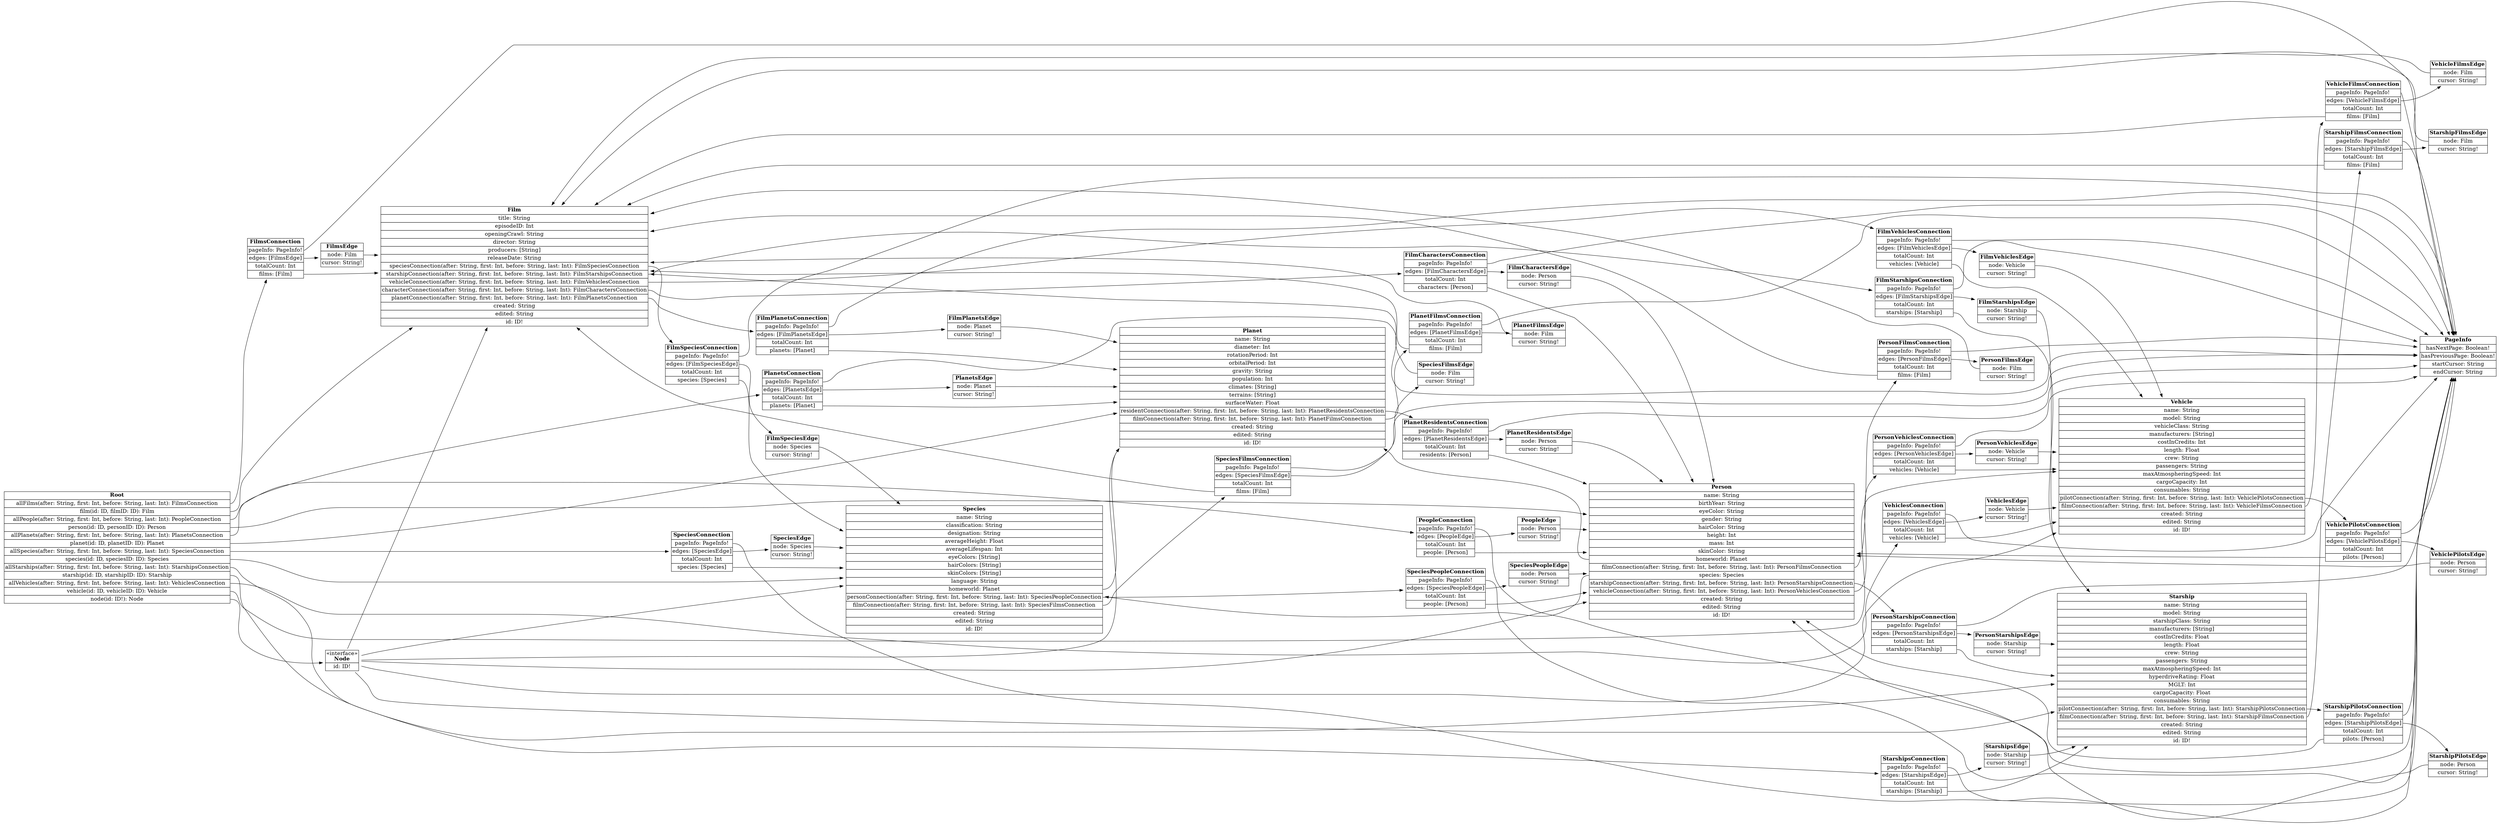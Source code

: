 digraph erd {
graph [
  rankdir = "LR"
];
node [
  fontsize = "16"
  shape = "plaintext"
];
edge [
];
"Root" [label=<<TABLE COLOR="BLACK" BORDER="0" CELLBORDER="1" CELLSPACING="0"><TR><TD PORT="__title"><FONT COLOR="BLACK"><B>Root</B></FONT></TD></TR><TR><TD ALIGN="CENTER" PORT="allFilmsport"><FONT COLOR="BLACK">allFilms(after: String, first: Int, before: String, last: Int): FilmsConnection</FONT></TD></TR>,<TR><TD ALIGN="CENTER" PORT="filmport"><FONT COLOR="BLACK">film(id: ID, filmID: ID): Film</FONT></TD></TR>,<TR><TD ALIGN="CENTER" PORT="allPeopleport"><FONT COLOR="BLACK">allPeople(after: String, first: Int, before: String, last: Int): PeopleConnection</FONT></TD></TR>,<TR><TD ALIGN="CENTER" PORT="personport"><FONT COLOR="BLACK">person(id: ID, personID: ID): Person</FONT></TD></TR>,<TR><TD ALIGN="CENTER" PORT="allPlanetsport"><FONT COLOR="BLACK">allPlanets(after: String, first: Int, before: String, last: Int): PlanetsConnection</FONT></TD></TR>,<TR><TD ALIGN="CENTER" PORT="planetport"><FONT COLOR="BLACK">planet(id: ID, planetID: ID): Planet</FONT></TD></TR>,<TR><TD ALIGN="CENTER" PORT="allSpeciesport"><FONT COLOR="BLACK">allSpecies(after: String, first: Int, before: String, last: Int): SpeciesConnection</FONT></TD></TR>,<TR><TD ALIGN="CENTER" PORT="speciesport"><FONT COLOR="BLACK">species(id: ID, speciesID: ID): Species</FONT></TD></TR>,<TR><TD ALIGN="CENTER" PORT="allStarshipsport"><FONT COLOR="BLACK">allStarships(after: String, first: Int, before: String, last: Int): StarshipsConnection</FONT></TD></TR>,<TR><TD ALIGN="CENTER" PORT="starshipport"><FONT COLOR="BLACK">starship(id: ID, starshipID: ID): Starship</FONT></TD></TR>,<TR><TD ALIGN="CENTER" PORT="allVehiclesport"><FONT COLOR="BLACK">allVehicles(after: String, first: Int, before: String, last: Int): VehiclesConnection</FONT></TD></TR>,<TR><TD ALIGN="CENTER" PORT="vehicleport"><FONT COLOR="BLACK">vehicle(id: ID, vehicleID: ID): Vehicle</FONT></TD></TR>,<TR><TD ALIGN="CENTER" PORT="nodeport"><FONT COLOR="BLACK">node(id: ID!): Node</FONT></TD></TR></TABLE>>];
"FilmsConnection" [label=<<TABLE COLOR="BLACK" BORDER="0" CELLBORDER="1" CELLSPACING="0"><TR><TD PORT="__title"><FONT COLOR="BLACK"><B>FilmsConnection</B></FONT></TD></TR><TR><TD ALIGN="CENTER" PORT="pageInfoport"><FONT COLOR="BLACK">pageInfo: PageInfo!</FONT></TD></TR>,<TR><TD ALIGN="CENTER" PORT="edgesport"><FONT COLOR="BLACK">edges: [FilmsEdge]</FONT></TD></TR>,<TR><TD ALIGN="CENTER" PORT="totalCountport"><FONT COLOR="BLACK">totalCount: Int</FONT></TD></TR>,<TR><TD ALIGN="CENTER" PORT="filmsport"><FONT COLOR="BLACK">films: [Film]</FONT></TD></TR></TABLE>>];
"Film" [label=<<TABLE COLOR="BLACK" BORDER="0" CELLBORDER="1" CELLSPACING="0"><TR><TD PORT="__title"><FONT COLOR="BLACK"><B>Film</B></FONT></TD></TR><TR><TD ALIGN="CENTER" PORT="titleport"><FONT COLOR="BLACK">title: String</FONT></TD></TR>,<TR><TD ALIGN="CENTER" PORT="episodeIDport"><FONT COLOR="BLACK">episodeID: Int</FONT></TD></TR>,<TR><TD ALIGN="CENTER" PORT="openingCrawlport"><FONT COLOR="BLACK">openingCrawl: String</FONT></TD></TR>,<TR><TD ALIGN="CENTER" PORT="directorport"><FONT COLOR="BLACK">director: String</FONT></TD></TR>,<TR><TD ALIGN="CENTER" PORT="producersport"><FONT COLOR="BLACK">producers: [String]</FONT></TD></TR>,<TR><TD ALIGN="CENTER" PORT="releaseDateport"><FONT COLOR="BLACK">releaseDate: String</FONT></TD></TR>,<TR><TD ALIGN="CENTER" PORT="speciesConnectionport"><FONT COLOR="BLACK">speciesConnection(after: String, first: Int, before: String, last: Int): FilmSpeciesConnection</FONT></TD></TR>,<TR><TD ALIGN="CENTER" PORT="starshipConnectionport"><FONT COLOR="BLACK">starshipConnection(after: String, first: Int, before: String, last: Int): FilmStarshipsConnection</FONT></TD></TR>,<TR><TD ALIGN="CENTER" PORT="vehicleConnectionport"><FONT COLOR="BLACK">vehicleConnection(after: String, first: Int, before: String, last: Int): FilmVehiclesConnection</FONT></TD></TR>,<TR><TD ALIGN="CENTER" PORT="characterConnectionport"><FONT COLOR="BLACK">characterConnection(after: String, first: Int, before: String, last: Int): FilmCharactersConnection</FONT></TD></TR>,<TR><TD ALIGN="CENTER" PORT="planetConnectionport"><FONT COLOR="BLACK">planetConnection(after: String, first: Int, before: String, last: Int): FilmPlanetsConnection</FONT></TD></TR>,<TR><TD ALIGN="CENTER" PORT="createdport"><FONT COLOR="BLACK">created: String</FONT></TD></TR>,<TR><TD ALIGN="CENTER" PORT="editedport"><FONT COLOR="BLACK">edited: String</FONT></TD></TR>,<TR><TD ALIGN="CENTER" PORT="idport"><FONT COLOR="BLACK">id: ID!</FONT></TD></TR></TABLE>>];
"PeopleConnection" [label=<<TABLE COLOR="BLACK" BORDER="0" CELLBORDER="1" CELLSPACING="0"><TR><TD PORT="__title"><FONT COLOR="BLACK"><B>PeopleConnection</B></FONT></TD></TR><TR><TD ALIGN="CENTER" PORT="pageInfoport"><FONT COLOR="BLACK">pageInfo: PageInfo!</FONT></TD></TR>,<TR><TD ALIGN="CENTER" PORT="edgesport"><FONT COLOR="BLACK">edges: [PeopleEdge]</FONT></TD></TR>,<TR><TD ALIGN="CENTER" PORT="totalCountport"><FONT COLOR="BLACK">totalCount: Int</FONT></TD></TR>,<TR><TD ALIGN="CENTER" PORT="peopleport"><FONT COLOR="BLACK">people: [Person]</FONT></TD></TR></TABLE>>];
"Person" [label=<<TABLE COLOR="BLACK" BORDER="0" CELLBORDER="1" CELLSPACING="0"><TR><TD PORT="__title"><FONT COLOR="BLACK"><B>Person</B></FONT></TD></TR><TR><TD ALIGN="CENTER" PORT="nameport"><FONT COLOR="BLACK">name: String</FONT></TD></TR>,<TR><TD ALIGN="CENTER" PORT="birthYearport"><FONT COLOR="BLACK">birthYear: String</FONT></TD></TR>,<TR><TD ALIGN="CENTER" PORT="eyeColorport"><FONT COLOR="BLACK">eyeColor: String</FONT></TD></TR>,<TR><TD ALIGN="CENTER" PORT="genderport"><FONT COLOR="BLACK">gender: String</FONT></TD></TR>,<TR><TD ALIGN="CENTER" PORT="hairColorport"><FONT COLOR="BLACK">hairColor: String</FONT></TD></TR>,<TR><TD ALIGN="CENTER" PORT="heightport"><FONT COLOR="BLACK">height: Int</FONT></TD></TR>,<TR><TD ALIGN="CENTER" PORT="massport"><FONT COLOR="BLACK">mass: Int</FONT></TD></TR>,<TR><TD ALIGN="CENTER" PORT="skinColorport"><FONT COLOR="BLACK">skinColor: String</FONT></TD></TR>,<TR><TD ALIGN="CENTER" PORT="homeworldport"><FONT COLOR="BLACK">homeworld: Planet</FONT></TD></TR>,<TR><TD ALIGN="CENTER" PORT="filmConnectionport"><FONT COLOR="BLACK">filmConnection(after: String, first: Int, before: String, last: Int): PersonFilmsConnection</FONT></TD></TR>,<TR><TD ALIGN="CENTER" PORT="speciesport"><FONT COLOR="BLACK">species: Species</FONT></TD></TR>,<TR><TD ALIGN="CENTER" PORT="starshipConnectionport"><FONT COLOR="BLACK">starshipConnection(after: String, first: Int, before: String, last: Int): PersonStarshipsConnection</FONT></TD></TR>,<TR><TD ALIGN="CENTER" PORT="vehicleConnectionport"><FONT COLOR="BLACK">vehicleConnection(after: String, first: Int, before: String, last: Int): PersonVehiclesConnection</FONT></TD></TR>,<TR><TD ALIGN="CENTER" PORT="createdport"><FONT COLOR="BLACK">created: String</FONT></TD></TR>,<TR><TD ALIGN="CENTER" PORT="editedport"><FONT COLOR="BLACK">edited: String</FONT></TD></TR>,<TR><TD ALIGN="CENTER" PORT="idport"><FONT COLOR="BLACK">id: ID!</FONT></TD></TR></TABLE>>];
"PlanetsConnection" [label=<<TABLE COLOR="BLACK" BORDER="0" CELLBORDER="1" CELLSPACING="0"><TR><TD PORT="__title"><FONT COLOR="BLACK"><B>PlanetsConnection</B></FONT></TD></TR><TR><TD ALIGN="CENTER" PORT="pageInfoport"><FONT COLOR="BLACK">pageInfo: PageInfo!</FONT></TD></TR>,<TR><TD ALIGN="CENTER" PORT="edgesport"><FONT COLOR="BLACK">edges: [PlanetsEdge]</FONT></TD></TR>,<TR><TD ALIGN="CENTER" PORT="totalCountport"><FONT COLOR="BLACK">totalCount: Int</FONT></TD></TR>,<TR><TD ALIGN="CENTER" PORT="planetsport"><FONT COLOR="BLACK">planets: [Planet]</FONT></TD></TR></TABLE>>];
"Planet" [label=<<TABLE COLOR="BLACK" BORDER="0" CELLBORDER="1" CELLSPACING="0"><TR><TD PORT="__title"><FONT COLOR="BLACK"><B>Planet</B></FONT></TD></TR><TR><TD ALIGN="CENTER" PORT="nameport"><FONT COLOR="BLACK">name: String</FONT></TD></TR>,<TR><TD ALIGN="CENTER" PORT="diameterport"><FONT COLOR="BLACK">diameter: Int</FONT></TD></TR>,<TR><TD ALIGN="CENTER" PORT="rotationPeriodport"><FONT COLOR="BLACK">rotationPeriod: Int</FONT></TD></TR>,<TR><TD ALIGN="CENTER" PORT="orbitalPeriodport"><FONT COLOR="BLACK">orbitalPeriod: Int</FONT></TD></TR>,<TR><TD ALIGN="CENTER" PORT="gravityport"><FONT COLOR="BLACK">gravity: String</FONT></TD></TR>,<TR><TD ALIGN="CENTER" PORT="populationport"><FONT COLOR="BLACK">population: Int</FONT></TD></TR>,<TR><TD ALIGN="CENTER" PORT="climatesport"><FONT COLOR="BLACK">climates: [String]</FONT></TD></TR>,<TR><TD ALIGN="CENTER" PORT="terrainsport"><FONT COLOR="BLACK">terrains: [String]</FONT></TD></TR>,<TR><TD ALIGN="CENTER" PORT="surfaceWaterport"><FONT COLOR="BLACK">surfaceWater: Float</FONT></TD></TR>,<TR><TD ALIGN="CENTER" PORT="residentConnectionport"><FONT COLOR="BLACK">residentConnection(after: String, first: Int, before: String, last: Int): PlanetResidentsConnection</FONT></TD></TR>,<TR><TD ALIGN="CENTER" PORT="filmConnectionport"><FONT COLOR="BLACK">filmConnection(after: String, first: Int, before: String, last: Int): PlanetFilmsConnection</FONT></TD></TR>,<TR><TD ALIGN="CENTER" PORT="createdport"><FONT COLOR="BLACK">created: String</FONT></TD></TR>,<TR><TD ALIGN="CENTER" PORT="editedport"><FONT COLOR="BLACK">edited: String</FONT></TD></TR>,<TR><TD ALIGN="CENTER" PORT="idport"><FONT COLOR="BLACK">id: ID!</FONT></TD></TR></TABLE>>];
"SpeciesConnection" [label=<<TABLE COLOR="BLACK" BORDER="0" CELLBORDER="1" CELLSPACING="0"><TR><TD PORT="__title"><FONT COLOR="BLACK"><B>SpeciesConnection</B></FONT></TD></TR><TR><TD ALIGN="CENTER" PORT="pageInfoport"><FONT COLOR="BLACK">pageInfo: PageInfo!</FONT></TD></TR>,<TR><TD ALIGN="CENTER" PORT="edgesport"><FONT COLOR="BLACK">edges: [SpeciesEdge]</FONT></TD></TR>,<TR><TD ALIGN="CENTER" PORT="totalCountport"><FONT COLOR="BLACK">totalCount: Int</FONT></TD></TR>,<TR><TD ALIGN="CENTER" PORT="speciesport"><FONT COLOR="BLACK">species: [Species]</FONT></TD></TR></TABLE>>];
"Species" [label=<<TABLE COLOR="BLACK" BORDER="0" CELLBORDER="1" CELLSPACING="0"><TR><TD PORT="__title"><FONT COLOR="BLACK"><B>Species</B></FONT></TD></TR><TR><TD ALIGN="CENTER" PORT="nameport"><FONT COLOR="BLACK">name: String</FONT></TD></TR>,<TR><TD ALIGN="CENTER" PORT="classificationport"><FONT COLOR="BLACK">classification: String</FONT></TD></TR>,<TR><TD ALIGN="CENTER" PORT="designationport"><FONT COLOR="BLACK">designation: String</FONT></TD></TR>,<TR><TD ALIGN="CENTER" PORT="averageHeightport"><FONT COLOR="BLACK">averageHeight: Float</FONT></TD></TR>,<TR><TD ALIGN="CENTER" PORT="averageLifespanport"><FONT COLOR="BLACK">averageLifespan: Int</FONT></TD></TR>,<TR><TD ALIGN="CENTER" PORT="eyeColorsport"><FONT COLOR="BLACK">eyeColors: [String]</FONT></TD></TR>,<TR><TD ALIGN="CENTER" PORT="hairColorsport"><FONT COLOR="BLACK">hairColors: [String]</FONT></TD></TR>,<TR><TD ALIGN="CENTER" PORT="skinColorsport"><FONT COLOR="BLACK">skinColors: [String]</FONT></TD></TR>,<TR><TD ALIGN="CENTER" PORT="languageport"><FONT COLOR="BLACK">language: String</FONT></TD></TR>,<TR><TD ALIGN="CENTER" PORT="homeworldport"><FONT COLOR="BLACK">homeworld: Planet</FONT></TD></TR>,<TR><TD ALIGN="CENTER" PORT="personConnectionport"><FONT COLOR="BLACK">personConnection(after: String, first: Int, before: String, last: Int): SpeciesPeopleConnection</FONT></TD></TR>,<TR><TD ALIGN="CENTER" PORT="filmConnectionport"><FONT COLOR="BLACK">filmConnection(after: String, first: Int, before: String, last: Int): SpeciesFilmsConnection</FONT></TD></TR>,<TR><TD ALIGN="CENTER" PORT="createdport"><FONT COLOR="BLACK">created: String</FONT></TD></TR>,<TR><TD ALIGN="CENTER" PORT="editedport"><FONT COLOR="BLACK">edited: String</FONT></TD></TR>,<TR><TD ALIGN="CENTER" PORT="idport"><FONT COLOR="BLACK">id: ID!</FONT></TD></TR></TABLE>>];
"StarshipsConnection" [label=<<TABLE COLOR="BLACK" BORDER="0" CELLBORDER="1" CELLSPACING="0"><TR><TD PORT="__title"><FONT COLOR="BLACK"><B>StarshipsConnection</B></FONT></TD></TR><TR><TD ALIGN="CENTER" PORT="pageInfoport"><FONT COLOR="BLACK">pageInfo: PageInfo!</FONT></TD></TR>,<TR><TD ALIGN="CENTER" PORT="edgesport"><FONT COLOR="BLACK">edges: [StarshipsEdge]</FONT></TD></TR>,<TR><TD ALIGN="CENTER" PORT="totalCountport"><FONT COLOR="BLACK">totalCount: Int</FONT></TD></TR>,<TR><TD ALIGN="CENTER" PORT="starshipsport"><FONT COLOR="BLACK">starships: [Starship]</FONT></TD></TR></TABLE>>];
"Starship" [label=<<TABLE COLOR="BLACK" BORDER="0" CELLBORDER="1" CELLSPACING="0"><TR><TD PORT="__title"><FONT COLOR="BLACK"><B>Starship</B></FONT></TD></TR><TR><TD ALIGN="CENTER" PORT="nameport"><FONT COLOR="BLACK">name: String</FONT></TD></TR>,<TR><TD ALIGN="CENTER" PORT="modelport"><FONT COLOR="BLACK">model: String</FONT></TD></TR>,<TR><TD ALIGN="CENTER" PORT="starshipClassport"><FONT COLOR="BLACK">starshipClass: String</FONT></TD></TR>,<TR><TD ALIGN="CENTER" PORT="manufacturersport"><FONT COLOR="BLACK">manufacturers: [String]</FONT></TD></TR>,<TR><TD ALIGN="CENTER" PORT="costInCreditsport"><FONT COLOR="BLACK">costInCredits: Float</FONT></TD></TR>,<TR><TD ALIGN="CENTER" PORT="lengthport"><FONT COLOR="BLACK">length: Float</FONT></TD></TR>,<TR><TD ALIGN="CENTER" PORT="crewport"><FONT COLOR="BLACK">crew: String</FONT></TD></TR>,<TR><TD ALIGN="CENTER" PORT="passengersport"><FONT COLOR="BLACK">passengers: String</FONT></TD></TR>,<TR><TD ALIGN="CENTER" PORT="maxAtmospheringSpeedport"><FONT COLOR="BLACK">maxAtmospheringSpeed: Int</FONT></TD></TR>,<TR><TD ALIGN="CENTER" PORT="hyperdriveRatingport"><FONT COLOR="BLACK">hyperdriveRating: Float</FONT></TD></TR>,<TR><TD ALIGN="CENTER" PORT="MGLTport"><FONT COLOR="BLACK">MGLT: Int</FONT></TD></TR>,<TR><TD ALIGN="CENTER" PORT="cargoCapacityport"><FONT COLOR="BLACK">cargoCapacity: Float</FONT></TD></TR>,<TR><TD ALIGN="CENTER" PORT="consumablesport"><FONT COLOR="BLACK">consumables: String</FONT></TD></TR>,<TR><TD ALIGN="CENTER" PORT="pilotConnectionport"><FONT COLOR="BLACK">pilotConnection(after: String, first: Int, before: String, last: Int): StarshipPilotsConnection</FONT></TD></TR>,<TR><TD ALIGN="CENTER" PORT="filmConnectionport"><FONT COLOR="BLACK">filmConnection(after: String, first: Int, before: String, last: Int): StarshipFilmsConnection</FONT></TD></TR>,<TR><TD ALIGN="CENTER" PORT="createdport"><FONT COLOR="BLACK">created: String</FONT></TD></TR>,<TR><TD ALIGN="CENTER" PORT="editedport"><FONT COLOR="BLACK">edited: String</FONT></TD></TR>,<TR><TD ALIGN="CENTER" PORT="idport"><FONT COLOR="BLACK">id: ID!</FONT></TD></TR></TABLE>>];
"VehiclesConnection" [label=<<TABLE COLOR="BLACK" BORDER="0" CELLBORDER="1" CELLSPACING="0"><TR><TD PORT="__title"><FONT COLOR="BLACK"><B>VehiclesConnection</B></FONT></TD></TR><TR><TD ALIGN="CENTER" PORT="pageInfoport"><FONT COLOR="BLACK">pageInfo: PageInfo!</FONT></TD></TR>,<TR><TD ALIGN="CENTER" PORT="edgesport"><FONT COLOR="BLACK">edges: [VehiclesEdge]</FONT></TD></TR>,<TR><TD ALIGN="CENTER" PORT="totalCountport"><FONT COLOR="BLACK">totalCount: Int</FONT></TD></TR>,<TR><TD ALIGN="CENTER" PORT="vehiclesport"><FONT COLOR="BLACK">vehicles: [Vehicle]</FONT></TD></TR></TABLE>>];
"Vehicle" [label=<<TABLE COLOR="BLACK" BORDER="0" CELLBORDER="1" CELLSPACING="0"><TR><TD PORT="__title"><FONT COLOR="BLACK"><B>Vehicle</B></FONT></TD></TR><TR><TD ALIGN="CENTER" PORT="nameport"><FONT COLOR="BLACK">name: String</FONT></TD></TR>,<TR><TD ALIGN="CENTER" PORT="modelport"><FONT COLOR="BLACK">model: String</FONT></TD></TR>,<TR><TD ALIGN="CENTER" PORT="vehicleClassport"><FONT COLOR="BLACK">vehicleClass: String</FONT></TD></TR>,<TR><TD ALIGN="CENTER" PORT="manufacturersport"><FONT COLOR="BLACK">manufacturers: [String]</FONT></TD></TR>,<TR><TD ALIGN="CENTER" PORT="costInCreditsport"><FONT COLOR="BLACK">costInCredits: Int</FONT></TD></TR>,<TR><TD ALIGN="CENTER" PORT="lengthport"><FONT COLOR="BLACK">length: Float</FONT></TD></TR>,<TR><TD ALIGN="CENTER" PORT="crewport"><FONT COLOR="BLACK">crew: String</FONT></TD></TR>,<TR><TD ALIGN="CENTER" PORT="passengersport"><FONT COLOR="BLACK">passengers: String</FONT></TD></TR>,<TR><TD ALIGN="CENTER" PORT="maxAtmospheringSpeedport"><FONT COLOR="BLACK">maxAtmospheringSpeed: Int</FONT></TD></TR>,<TR><TD ALIGN="CENTER" PORT="cargoCapacityport"><FONT COLOR="BLACK">cargoCapacity: Int</FONT></TD></TR>,<TR><TD ALIGN="CENTER" PORT="consumablesport"><FONT COLOR="BLACK">consumables: String</FONT></TD></TR>,<TR><TD ALIGN="CENTER" PORT="pilotConnectionport"><FONT COLOR="BLACK">pilotConnection(after: String, first: Int, before: String, last: Int): VehiclePilotsConnection</FONT></TD></TR>,<TR><TD ALIGN="CENTER" PORT="filmConnectionport"><FONT COLOR="BLACK">filmConnection(after: String, first: Int, before: String, last: Int): VehicleFilmsConnection</FONT></TD></TR>,<TR><TD ALIGN="CENTER" PORT="createdport"><FONT COLOR="BLACK">created: String</FONT></TD></TR>,<TR><TD ALIGN="CENTER" PORT="editedport"><FONT COLOR="BLACK">edited: String</FONT></TD></TR>,<TR><TD ALIGN="CENTER" PORT="idport"><FONT COLOR="BLACK">id: ID!</FONT></TD></TR></TABLE>>];
"PageInfo" [label=<<TABLE COLOR="BLACK" BORDER="0" CELLBORDER="1" CELLSPACING="0"><TR><TD PORT="__title"><FONT COLOR="BLACK"><B>PageInfo</B></FONT></TD></TR><TR><TD ALIGN="CENTER" PORT="hasNextPageport"><FONT COLOR="BLACK">hasNextPage: Boolean!</FONT></TD></TR>,<TR><TD ALIGN="CENTER" PORT="hasPreviousPageport"><FONT COLOR="BLACK">hasPreviousPage: Boolean!</FONT></TD></TR>,<TR><TD ALIGN="CENTER" PORT="startCursorport"><FONT COLOR="BLACK">startCursor: String</FONT></TD></TR>,<TR><TD ALIGN="CENTER" PORT="endCursorport"><FONT COLOR="BLACK">endCursor: String</FONT></TD></TR></TABLE>>];
"FilmsEdge" [label=<<TABLE COLOR="BLACK" BORDER="0" CELLBORDER="1" CELLSPACING="0"><TR><TD PORT="__title"><FONT COLOR="BLACK"><B>FilmsEdge</B></FONT></TD></TR><TR><TD ALIGN="CENTER" PORT="nodeport"><FONT COLOR="BLACK">node: Film</FONT></TD></TR>,<TR><TD ALIGN="CENTER" PORT="cursorport"><FONT COLOR="BLACK">cursor: String!</FONT></TD></TR></TABLE>>];
"FilmSpeciesConnection" [label=<<TABLE COLOR="BLACK" BORDER="0" CELLBORDER="1" CELLSPACING="0"><TR><TD PORT="__title"><FONT COLOR="BLACK"><B>FilmSpeciesConnection</B></FONT></TD></TR><TR><TD ALIGN="CENTER" PORT="pageInfoport"><FONT COLOR="BLACK">pageInfo: PageInfo!</FONT></TD></TR>,<TR><TD ALIGN="CENTER" PORT="edgesport"><FONT COLOR="BLACK">edges: [FilmSpeciesEdge]</FONT></TD></TR>,<TR><TD ALIGN="CENTER" PORT="totalCountport"><FONT COLOR="BLACK">totalCount: Int</FONT></TD></TR>,<TR><TD ALIGN="CENTER" PORT="speciesport"><FONT COLOR="BLACK">species: [Species]</FONT></TD></TR></TABLE>>];
"FilmStarshipsConnection" [label=<<TABLE COLOR="BLACK" BORDER="0" CELLBORDER="1" CELLSPACING="0"><TR><TD PORT="__title"><FONT COLOR="BLACK"><B>FilmStarshipsConnection</B></FONT></TD></TR><TR><TD ALIGN="CENTER" PORT="pageInfoport"><FONT COLOR="BLACK">pageInfo: PageInfo!</FONT></TD></TR>,<TR><TD ALIGN="CENTER" PORT="edgesport"><FONT COLOR="BLACK">edges: [FilmStarshipsEdge]</FONT></TD></TR>,<TR><TD ALIGN="CENTER" PORT="totalCountport"><FONT COLOR="BLACK">totalCount: Int</FONT></TD></TR>,<TR><TD ALIGN="CENTER" PORT="starshipsport"><FONT COLOR="BLACK">starships: [Starship]</FONT></TD></TR></TABLE>>];
"FilmVehiclesConnection" [label=<<TABLE COLOR="BLACK" BORDER="0" CELLBORDER="1" CELLSPACING="0"><TR><TD PORT="__title"><FONT COLOR="BLACK"><B>FilmVehiclesConnection</B></FONT></TD></TR><TR><TD ALIGN="CENTER" PORT="pageInfoport"><FONT COLOR="BLACK">pageInfo: PageInfo!</FONT></TD></TR>,<TR><TD ALIGN="CENTER" PORT="edgesport"><FONT COLOR="BLACK">edges: [FilmVehiclesEdge]</FONT></TD></TR>,<TR><TD ALIGN="CENTER" PORT="totalCountport"><FONT COLOR="BLACK">totalCount: Int</FONT></TD></TR>,<TR><TD ALIGN="CENTER" PORT="vehiclesport"><FONT COLOR="BLACK">vehicles: [Vehicle]</FONT></TD></TR></TABLE>>];
"FilmCharactersConnection" [label=<<TABLE COLOR="BLACK" BORDER="0" CELLBORDER="1" CELLSPACING="0"><TR><TD PORT="__title"><FONT COLOR="BLACK"><B>FilmCharactersConnection</B></FONT></TD></TR><TR><TD ALIGN="CENTER" PORT="pageInfoport"><FONT COLOR="BLACK">pageInfo: PageInfo!</FONT></TD></TR>,<TR><TD ALIGN="CENTER" PORT="edgesport"><FONT COLOR="BLACK">edges: [FilmCharactersEdge]</FONT></TD></TR>,<TR><TD ALIGN="CENTER" PORT="totalCountport"><FONT COLOR="BLACK">totalCount: Int</FONT></TD></TR>,<TR><TD ALIGN="CENTER" PORT="charactersport"><FONT COLOR="BLACK">characters: [Person]</FONT></TD></TR></TABLE>>];
"FilmPlanetsConnection" [label=<<TABLE COLOR="BLACK" BORDER="0" CELLBORDER="1" CELLSPACING="0"><TR><TD PORT="__title"><FONT COLOR="BLACK"><B>FilmPlanetsConnection</B></FONT></TD></TR><TR><TD ALIGN="CENTER" PORT="pageInfoport"><FONT COLOR="BLACK">pageInfo: PageInfo!</FONT></TD></TR>,<TR><TD ALIGN="CENTER" PORT="edgesport"><FONT COLOR="BLACK">edges: [FilmPlanetsEdge]</FONT></TD></TR>,<TR><TD ALIGN="CENTER" PORT="totalCountport"><FONT COLOR="BLACK">totalCount: Int</FONT></TD></TR>,<TR><TD ALIGN="CENTER" PORT="planetsport"><FONT COLOR="BLACK">planets: [Planet]</FONT></TD></TR></TABLE>>];
"PeopleEdge" [label=<<TABLE COLOR="BLACK" BORDER="0" CELLBORDER="1" CELLSPACING="0"><TR><TD PORT="__title"><FONT COLOR="BLACK"><B>PeopleEdge</B></FONT></TD></TR><TR><TD ALIGN="CENTER" PORT="nodeport"><FONT COLOR="BLACK">node: Person</FONT></TD></TR>,<TR><TD ALIGN="CENTER" PORT="cursorport"><FONT COLOR="BLACK">cursor: String!</FONT></TD></TR></TABLE>>];
"PersonFilmsConnection" [label=<<TABLE COLOR="BLACK" BORDER="0" CELLBORDER="1" CELLSPACING="0"><TR><TD PORT="__title"><FONT COLOR="BLACK"><B>PersonFilmsConnection</B></FONT></TD></TR><TR><TD ALIGN="CENTER" PORT="pageInfoport"><FONT COLOR="BLACK">pageInfo: PageInfo!</FONT></TD></TR>,<TR><TD ALIGN="CENTER" PORT="edgesport"><FONT COLOR="BLACK">edges: [PersonFilmsEdge]</FONT></TD></TR>,<TR><TD ALIGN="CENTER" PORT="totalCountport"><FONT COLOR="BLACK">totalCount: Int</FONT></TD></TR>,<TR><TD ALIGN="CENTER" PORT="filmsport"><FONT COLOR="BLACK">films: [Film]</FONT></TD></TR></TABLE>>];
"PersonStarshipsConnection" [label=<<TABLE COLOR="BLACK" BORDER="0" CELLBORDER="1" CELLSPACING="0"><TR><TD PORT="__title"><FONT COLOR="BLACK"><B>PersonStarshipsConnection</B></FONT></TD></TR><TR><TD ALIGN="CENTER" PORT="pageInfoport"><FONT COLOR="BLACK">pageInfo: PageInfo!</FONT></TD></TR>,<TR><TD ALIGN="CENTER" PORT="edgesport"><FONT COLOR="BLACK">edges: [PersonStarshipsEdge]</FONT></TD></TR>,<TR><TD ALIGN="CENTER" PORT="totalCountport"><FONT COLOR="BLACK">totalCount: Int</FONT></TD></TR>,<TR><TD ALIGN="CENTER" PORT="starshipsport"><FONT COLOR="BLACK">starships: [Starship]</FONT></TD></TR></TABLE>>];
"PersonVehiclesConnection" [label=<<TABLE COLOR="BLACK" BORDER="0" CELLBORDER="1" CELLSPACING="0"><TR><TD PORT="__title"><FONT COLOR="BLACK"><B>PersonVehiclesConnection</B></FONT></TD></TR><TR><TD ALIGN="CENTER" PORT="pageInfoport"><FONT COLOR="BLACK">pageInfo: PageInfo!</FONT></TD></TR>,<TR><TD ALIGN="CENTER" PORT="edgesport"><FONT COLOR="BLACK">edges: [PersonVehiclesEdge]</FONT></TD></TR>,<TR><TD ALIGN="CENTER" PORT="totalCountport"><FONT COLOR="BLACK">totalCount: Int</FONT></TD></TR>,<TR><TD ALIGN="CENTER" PORT="vehiclesport"><FONT COLOR="BLACK">vehicles: [Vehicle]</FONT></TD></TR></TABLE>>];
"PlanetsEdge" [label=<<TABLE COLOR="BLACK" BORDER="0" CELLBORDER="1" CELLSPACING="0"><TR><TD PORT="__title"><FONT COLOR="BLACK"><B>PlanetsEdge</B></FONT></TD></TR><TR><TD ALIGN="CENTER" PORT="nodeport"><FONT COLOR="BLACK">node: Planet</FONT></TD></TR>,<TR><TD ALIGN="CENTER" PORT="cursorport"><FONT COLOR="BLACK">cursor: String!</FONT></TD></TR></TABLE>>];
"PlanetResidentsConnection" [label=<<TABLE COLOR="BLACK" BORDER="0" CELLBORDER="1" CELLSPACING="0"><TR><TD PORT="__title"><FONT COLOR="BLACK"><B>PlanetResidentsConnection</B></FONT></TD></TR><TR><TD ALIGN="CENTER" PORT="pageInfoport"><FONT COLOR="BLACK">pageInfo: PageInfo!</FONT></TD></TR>,<TR><TD ALIGN="CENTER" PORT="edgesport"><FONT COLOR="BLACK">edges: [PlanetResidentsEdge]</FONT></TD></TR>,<TR><TD ALIGN="CENTER" PORT="totalCountport"><FONT COLOR="BLACK">totalCount: Int</FONT></TD></TR>,<TR><TD ALIGN="CENTER" PORT="residentsport"><FONT COLOR="BLACK">residents: [Person]</FONT></TD></TR></TABLE>>];
"PlanetFilmsConnection" [label=<<TABLE COLOR="BLACK" BORDER="0" CELLBORDER="1" CELLSPACING="0"><TR><TD PORT="__title"><FONT COLOR="BLACK"><B>PlanetFilmsConnection</B></FONT></TD></TR><TR><TD ALIGN="CENTER" PORT="pageInfoport"><FONT COLOR="BLACK">pageInfo: PageInfo!</FONT></TD></TR>,<TR><TD ALIGN="CENTER" PORT="edgesport"><FONT COLOR="BLACK">edges: [PlanetFilmsEdge]</FONT></TD></TR>,<TR><TD ALIGN="CENTER" PORT="totalCountport"><FONT COLOR="BLACK">totalCount: Int</FONT></TD></TR>,<TR><TD ALIGN="CENTER" PORT="filmsport"><FONT COLOR="BLACK">films: [Film]</FONT></TD></TR></TABLE>>];
"SpeciesEdge" [label=<<TABLE COLOR="BLACK" BORDER="0" CELLBORDER="1" CELLSPACING="0"><TR><TD PORT="__title"><FONT COLOR="BLACK"><B>SpeciesEdge</B></FONT></TD></TR><TR><TD ALIGN="CENTER" PORT="nodeport"><FONT COLOR="BLACK">node: Species</FONT></TD></TR>,<TR><TD ALIGN="CENTER" PORT="cursorport"><FONT COLOR="BLACK">cursor: String!</FONT></TD></TR></TABLE>>];
"SpeciesPeopleConnection" [label=<<TABLE COLOR="BLACK" BORDER="0" CELLBORDER="1" CELLSPACING="0"><TR><TD PORT="__title"><FONT COLOR="BLACK"><B>SpeciesPeopleConnection</B></FONT></TD></TR><TR><TD ALIGN="CENTER" PORT="pageInfoport"><FONT COLOR="BLACK">pageInfo: PageInfo!</FONT></TD></TR>,<TR><TD ALIGN="CENTER" PORT="edgesport"><FONT COLOR="BLACK">edges: [SpeciesPeopleEdge]</FONT></TD></TR>,<TR><TD ALIGN="CENTER" PORT="totalCountport"><FONT COLOR="BLACK">totalCount: Int</FONT></TD></TR>,<TR><TD ALIGN="CENTER" PORT="peopleport"><FONT COLOR="BLACK">people: [Person]</FONT></TD></TR></TABLE>>];
"SpeciesFilmsConnection" [label=<<TABLE COLOR="BLACK" BORDER="0" CELLBORDER="1" CELLSPACING="0"><TR><TD PORT="__title"><FONT COLOR="BLACK"><B>SpeciesFilmsConnection</B></FONT></TD></TR><TR><TD ALIGN="CENTER" PORT="pageInfoport"><FONT COLOR="BLACK">pageInfo: PageInfo!</FONT></TD></TR>,<TR><TD ALIGN="CENTER" PORT="edgesport"><FONT COLOR="BLACK">edges: [SpeciesFilmsEdge]</FONT></TD></TR>,<TR><TD ALIGN="CENTER" PORT="totalCountport"><FONT COLOR="BLACK">totalCount: Int</FONT></TD></TR>,<TR><TD ALIGN="CENTER" PORT="filmsport"><FONT COLOR="BLACK">films: [Film]</FONT></TD></TR></TABLE>>];
"StarshipsEdge" [label=<<TABLE COLOR="BLACK" BORDER="0" CELLBORDER="1" CELLSPACING="0"><TR><TD PORT="__title"><FONT COLOR="BLACK"><B>StarshipsEdge</B></FONT></TD></TR><TR><TD ALIGN="CENTER" PORT="nodeport"><FONT COLOR="BLACK">node: Starship</FONT></TD></TR>,<TR><TD ALIGN="CENTER" PORT="cursorport"><FONT COLOR="BLACK">cursor: String!</FONT></TD></TR></TABLE>>];
"StarshipPilotsConnection" [label=<<TABLE COLOR="BLACK" BORDER="0" CELLBORDER="1" CELLSPACING="0"><TR><TD PORT="__title"><FONT COLOR="BLACK"><B>StarshipPilotsConnection</B></FONT></TD></TR><TR><TD ALIGN="CENTER" PORT="pageInfoport"><FONT COLOR="BLACK">pageInfo: PageInfo!</FONT></TD></TR>,<TR><TD ALIGN="CENTER" PORT="edgesport"><FONT COLOR="BLACK">edges: [StarshipPilotsEdge]</FONT></TD></TR>,<TR><TD ALIGN="CENTER" PORT="totalCountport"><FONT COLOR="BLACK">totalCount: Int</FONT></TD></TR>,<TR><TD ALIGN="CENTER" PORT="pilotsport"><FONT COLOR="BLACK">pilots: [Person]</FONT></TD></TR></TABLE>>];
"StarshipFilmsConnection" [label=<<TABLE COLOR="BLACK" BORDER="0" CELLBORDER="1" CELLSPACING="0"><TR><TD PORT="__title"><FONT COLOR="BLACK"><B>StarshipFilmsConnection</B></FONT></TD></TR><TR><TD ALIGN="CENTER" PORT="pageInfoport"><FONT COLOR="BLACK">pageInfo: PageInfo!</FONT></TD></TR>,<TR><TD ALIGN="CENTER" PORT="edgesport"><FONT COLOR="BLACK">edges: [StarshipFilmsEdge]</FONT></TD></TR>,<TR><TD ALIGN="CENTER" PORT="totalCountport"><FONT COLOR="BLACK">totalCount: Int</FONT></TD></TR>,<TR><TD ALIGN="CENTER" PORT="filmsport"><FONT COLOR="BLACK">films: [Film]</FONT></TD></TR></TABLE>>];
"VehiclesEdge" [label=<<TABLE COLOR="BLACK" BORDER="0" CELLBORDER="1" CELLSPACING="0"><TR><TD PORT="__title"><FONT COLOR="BLACK"><B>VehiclesEdge</B></FONT></TD></TR><TR><TD ALIGN="CENTER" PORT="nodeport"><FONT COLOR="BLACK">node: Vehicle</FONT></TD></TR>,<TR><TD ALIGN="CENTER" PORT="cursorport"><FONT COLOR="BLACK">cursor: String!</FONT></TD></TR></TABLE>>];
"VehiclePilotsConnection" [label=<<TABLE COLOR="BLACK" BORDER="0" CELLBORDER="1" CELLSPACING="0"><TR><TD PORT="__title"><FONT COLOR="BLACK"><B>VehiclePilotsConnection</B></FONT></TD></TR><TR><TD ALIGN="CENTER" PORT="pageInfoport"><FONT COLOR="BLACK">pageInfo: PageInfo!</FONT></TD></TR>,<TR><TD ALIGN="CENTER" PORT="edgesport"><FONT COLOR="BLACK">edges: [VehiclePilotsEdge]</FONT></TD></TR>,<TR><TD ALIGN="CENTER" PORT="totalCountport"><FONT COLOR="BLACK">totalCount: Int</FONT></TD></TR>,<TR><TD ALIGN="CENTER" PORT="pilotsport"><FONT COLOR="BLACK">pilots: [Person]</FONT></TD></TR></TABLE>>];
"VehicleFilmsConnection" [label=<<TABLE COLOR="BLACK" BORDER="0" CELLBORDER="1" CELLSPACING="0"><TR><TD PORT="__title"><FONT COLOR="BLACK"><B>VehicleFilmsConnection</B></FONT></TD></TR><TR><TD ALIGN="CENTER" PORT="pageInfoport"><FONT COLOR="BLACK">pageInfo: PageInfo!</FONT></TD></TR>,<TR><TD ALIGN="CENTER" PORT="edgesport"><FONT COLOR="BLACK">edges: [VehicleFilmsEdge]</FONT></TD></TR>,<TR><TD ALIGN="CENTER" PORT="totalCountport"><FONT COLOR="BLACK">totalCount: Int</FONT></TD></TR>,<TR><TD ALIGN="CENTER" PORT="filmsport"><FONT COLOR="BLACK">films: [Film]</FONT></TD></TR></TABLE>>];
"FilmSpeciesEdge" [label=<<TABLE COLOR="BLACK" BORDER="0" CELLBORDER="1" CELLSPACING="0"><TR><TD PORT="__title"><FONT COLOR="BLACK"><B>FilmSpeciesEdge</B></FONT></TD></TR><TR><TD ALIGN="CENTER" PORT="nodeport"><FONT COLOR="BLACK">node: Species</FONT></TD></TR>,<TR><TD ALIGN="CENTER" PORT="cursorport"><FONT COLOR="BLACK">cursor: String!</FONT></TD></TR></TABLE>>];
"FilmStarshipsEdge" [label=<<TABLE COLOR="BLACK" BORDER="0" CELLBORDER="1" CELLSPACING="0"><TR><TD PORT="__title"><FONT COLOR="BLACK"><B>FilmStarshipsEdge</B></FONT></TD></TR><TR><TD ALIGN="CENTER" PORT="nodeport"><FONT COLOR="BLACK">node: Starship</FONT></TD></TR>,<TR><TD ALIGN="CENTER" PORT="cursorport"><FONT COLOR="BLACK">cursor: String!</FONT></TD></TR></TABLE>>];
"FilmVehiclesEdge" [label=<<TABLE COLOR="BLACK" BORDER="0" CELLBORDER="1" CELLSPACING="0"><TR><TD PORT="__title"><FONT COLOR="BLACK"><B>FilmVehiclesEdge</B></FONT></TD></TR><TR><TD ALIGN="CENTER" PORT="nodeport"><FONT COLOR="BLACK">node: Vehicle</FONT></TD></TR>,<TR><TD ALIGN="CENTER" PORT="cursorport"><FONT COLOR="BLACK">cursor: String!</FONT></TD></TR></TABLE>>];
"FilmCharactersEdge" [label=<<TABLE COLOR="BLACK" BORDER="0" CELLBORDER="1" CELLSPACING="0"><TR><TD PORT="__title"><FONT COLOR="BLACK"><B>FilmCharactersEdge</B></FONT></TD></TR><TR><TD ALIGN="CENTER" PORT="nodeport"><FONT COLOR="BLACK">node: Person</FONT></TD></TR>,<TR><TD ALIGN="CENTER" PORT="cursorport"><FONT COLOR="BLACK">cursor: String!</FONT></TD></TR></TABLE>>];
"FilmPlanetsEdge" [label=<<TABLE COLOR="BLACK" BORDER="0" CELLBORDER="1" CELLSPACING="0"><TR><TD PORT="__title"><FONT COLOR="BLACK"><B>FilmPlanetsEdge</B></FONT></TD></TR><TR><TD ALIGN="CENTER" PORT="nodeport"><FONT COLOR="BLACK">node: Planet</FONT></TD></TR>,<TR><TD ALIGN="CENTER" PORT="cursorport"><FONT COLOR="BLACK">cursor: String!</FONT></TD></TR></TABLE>>];
"PersonFilmsEdge" [label=<<TABLE COLOR="BLACK" BORDER="0" CELLBORDER="1" CELLSPACING="0"><TR><TD PORT="__title"><FONT COLOR="BLACK"><B>PersonFilmsEdge</B></FONT></TD></TR><TR><TD ALIGN="CENTER" PORT="nodeport"><FONT COLOR="BLACK">node: Film</FONT></TD></TR>,<TR><TD ALIGN="CENTER" PORT="cursorport"><FONT COLOR="BLACK">cursor: String!</FONT></TD></TR></TABLE>>];
"PersonStarshipsEdge" [label=<<TABLE COLOR="BLACK" BORDER="0" CELLBORDER="1" CELLSPACING="0"><TR><TD PORT="__title"><FONT COLOR="BLACK"><B>PersonStarshipsEdge</B></FONT></TD></TR><TR><TD ALIGN="CENTER" PORT="nodeport"><FONT COLOR="BLACK">node: Starship</FONT></TD></TR>,<TR><TD ALIGN="CENTER" PORT="cursorport"><FONT COLOR="BLACK">cursor: String!</FONT></TD></TR></TABLE>>];
"PersonVehiclesEdge" [label=<<TABLE COLOR="BLACK" BORDER="0" CELLBORDER="1" CELLSPACING="0"><TR><TD PORT="__title"><FONT COLOR="BLACK"><B>PersonVehiclesEdge</B></FONT></TD></TR><TR><TD ALIGN="CENTER" PORT="nodeport"><FONT COLOR="BLACK">node: Vehicle</FONT></TD></TR>,<TR><TD ALIGN="CENTER" PORT="cursorport"><FONT COLOR="BLACK">cursor: String!</FONT></TD></TR></TABLE>>];
"PlanetResidentsEdge" [label=<<TABLE COLOR="BLACK" BORDER="0" CELLBORDER="1" CELLSPACING="0"><TR><TD PORT="__title"><FONT COLOR="BLACK"><B>PlanetResidentsEdge</B></FONT></TD></TR><TR><TD ALIGN="CENTER" PORT="nodeport"><FONT COLOR="BLACK">node: Person</FONT></TD></TR>,<TR><TD ALIGN="CENTER" PORT="cursorport"><FONT COLOR="BLACK">cursor: String!</FONT></TD></TR></TABLE>>];
"PlanetFilmsEdge" [label=<<TABLE COLOR="BLACK" BORDER="0" CELLBORDER="1" CELLSPACING="0"><TR><TD PORT="__title"><FONT COLOR="BLACK"><B>PlanetFilmsEdge</B></FONT></TD></TR><TR><TD ALIGN="CENTER" PORT="nodeport"><FONT COLOR="BLACK">node: Film</FONT></TD></TR>,<TR><TD ALIGN="CENTER" PORT="cursorport"><FONT COLOR="BLACK">cursor: String!</FONT></TD></TR></TABLE>>];
"SpeciesPeopleEdge" [label=<<TABLE COLOR="BLACK" BORDER="0" CELLBORDER="1" CELLSPACING="0"><TR><TD PORT="__title"><FONT COLOR="BLACK"><B>SpeciesPeopleEdge</B></FONT></TD></TR><TR><TD ALIGN="CENTER" PORT="nodeport"><FONT COLOR="BLACK">node: Person</FONT></TD></TR>,<TR><TD ALIGN="CENTER" PORT="cursorport"><FONT COLOR="BLACK">cursor: String!</FONT></TD></TR></TABLE>>];
"SpeciesFilmsEdge" [label=<<TABLE COLOR="BLACK" BORDER="0" CELLBORDER="1" CELLSPACING="0"><TR><TD PORT="__title"><FONT COLOR="BLACK"><B>SpeciesFilmsEdge</B></FONT></TD></TR><TR><TD ALIGN="CENTER" PORT="nodeport"><FONT COLOR="BLACK">node: Film</FONT></TD></TR>,<TR><TD ALIGN="CENTER" PORT="cursorport"><FONT COLOR="BLACK">cursor: String!</FONT></TD></TR></TABLE>>];
"StarshipPilotsEdge" [label=<<TABLE COLOR="BLACK" BORDER="0" CELLBORDER="1" CELLSPACING="0"><TR><TD PORT="__title"><FONT COLOR="BLACK"><B>StarshipPilotsEdge</B></FONT></TD></TR><TR><TD ALIGN="CENTER" PORT="nodeport"><FONT COLOR="BLACK">node: Person</FONT></TD></TR>,<TR><TD ALIGN="CENTER" PORT="cursorport"><FONT COLOR="BLACK">cursor: String!</FONT></TD></TR></TABLE>>];
"StarshipFilmsEdge" [label=<<TABLE COLOR="BLACK" BORDER="0" CELLBORDER="1" CELLSPACING="0"><TR><TD PORT="__title"><FONT COLOR="BLACK"><B>StarshipFilmsEdge</B></FONT></TD></TR><TR><TD ALIGN="CENTER" PORT="nodeport"><FONT COLOR="BLACK">node: Film</FONT></TD></TR>,<TR><TD ALIGN="CENTER" PORT="cursorport"><FONT COLOR="BLACK">cursor: String!</FONT></TD></TR></TABLE>>];
"VehiclePilotsEdge" [label=<<TABLE COLOR="BLACK" BORDER="0" CELLBORDER="1" CELLSPACING="0"><TR><TD PORT="__title"><FONT COLOR="BLACK"><B>VehiclePilotsEdge</B></FONT></TD></TR><TR><TD ALIGN="CENTER" PORT="nodeport"><FONT COLOR="BLACK">node: Person</FONT></TD></TR>,<TR><TD ALIGN="CENTER" PORT="cursorport"><FONT COLOR="BLACK">cursor: String!</FONT></TD></TR></TABLE>>];
"VehicleFilmsEdge" [label=<<TABLE COLOR="BLACK" BORDER="0" CELLBORDER="1" CELLSPACING="0"><TR><TD PORT="__title"><FONT COLOR="BLACK"><B>VehicleFilmsEdge</B></FONT></TD></TR><TR><TD ALIGN="CENTER" PORT="nodeport"><FONT COLOR="BLACK">node: Film</FONT></TD></TR>,<TR><TD ALIGN="CENTER" PORT="cursorport"><FONT COLOR="BLACK">cursor: String!</FONT></TD></TR></TABLE>>];



"Node" [label=<<TABLE COLOR="BLACK" BORDER="0" CELLBORDER="1" CELLSPACING="0"><TR><TD PORT="__title"><FONT COLOR="BLACK">&laquo;interface&raquo;<BR/><B>Node</B></FONT></TD></TR><TR><TD ALIGN="CENTER" PORT="idport"><FONT COLOR="BLACK">id: ID!</FONT></TD></TR></TABLE>>];







"Root":allFilmsport -> "FilmsConnection" [color="BLACK" fontcolor="BLACK"];
"Root":filmport -> "Film" [color="BLACK" fontcolor="BLACK"];
"Root":allPeopleport -> "PeopleConnection" [color="BLACK" fontcolor="BLACK"];
"Root":personport -> "Person" [color="BLACK" fontcolor="BLACK"];
"Root":allPlanetsport -> "PlanetsConnection" [color="BLACK" fontcolor="BLACK"];
"Root":planetport -> "Planet" [color="BLACK" fontcolor="BLACK"];
"Root":allSpeciesport -> "SpeciesConnection" [color="BLACK" fontcolor="BLACK"];
"Root":speciesport -> "Species" [color="BLACK" fontcolor="BLACK"];
"Root":allStarshipsport -> "StarshipsConnection" [color="BLACK" fontcolor="BLACK"];
"Root":starshipport -> "Starship" [color="BLACK" fontcolor="BLACK"];
"Root":allVehiclesport -> "VehiclesConnection" [color="BLACK" fontcolor="BLACK"];
"Root":vehicleport -> "Vehicle" [color="BLACK" fontcolor="BLACK"];
"Root":nodeport -> "Node" [color="BLACK" fontcolor="BLACK"];
"FilmsConnection":pageInfoport -> "PageInfo" [color="BLACK" fontcolor="BLACK"];
"FilmsConnection":edgesport -> "FilmsEdge" [color="BLACK" fontcolor="BLACK"];
"FilmsConnection":filmsport -> "Film" [color="BLACK" fontcolor="BLACK"];
"Film":speciesConnectionport -> "FilmSpeciesConnection" [color="BLACK" fontcolor="BLACK"];
"Film":starshipConnectionport -> "FilmStarshipsConnection" [color="BLACK" fontcolor="BLACK"];
"Film":vehicleConnectionport -> "FilmVehiclesConnection" [color="BLACK" fontcolor="BLACK"];
"Film":characterConnectionport -> "FilmCharactersConnection" [color="BLACK" fontcolor="BLACK"];
"Film":planetConnectionport -> "FilmPlanetsConnection" [color="BLACK" fontcolor="BLACK"];
"PeopleConnection":pageInfoport -> "PageInfo" [color="BLACK" fontcolor="BLACK"];
"PeopleConnection":edgesport -> "PeopleEdge" [color="BLACK" fontcolor="BLACK"];
"PeopleConnection":peopleport -> "Person" [color="BLACK" fontcolor="BLACK"];
"Person":homeworldport -> "Planet" [color="BLACK" fontcolor="BLACK"];
"Person":filmConnectionport -> "PersonFilmsConnection" [color="BLACK" fontcolor="BLACK"];
"Person":speciesport -> "Species" [color="BLACK" fontcolor="BLACK"];
"Person":starshipConnectionport -> "PersonStarshipsConnection" [color="BLACK" fontcolor="BLACK"];
"Person":vehicleConnectionport -> "PersonVehiclesConnection" [color="BLACK" fontcolor="BLACK"];
"PlanetsConnection":pageInfoport -> "PageInfo" [color="BLACK" fontcolor="BLACK"];
"PlanetsConnection":edgesport -> "PlanetsEdge" [color="BLACK" fontcolor="BLACK"];
"PlanetsConnection":planetsport -> "Planet" [color="BLACK" fontcolor="BLACK"];
"Planet":residentConnectionport -> "PlanetResidentsConnection" [color="BLACK" fontcolor="BLACK"];
"Planet":filmConnectionport -> "PlanetFilmsConnection" [color="BLACK" fontcolor="BLACK"];
"SpeciesConnection":pageInfoport -> "PageInfo" [color="BLACK" fontcolor="BLACK"];
"SpeciesConnection":edgesport -> "SpeciesEdge" [color="BLACK" fontcolor="BLACK"];
"SpeciesConnection":speciesport -> "Species" [color="BLACK" fontcolor="BLACK"];
"Species":homeworldport -> "Planet" [color="BLACK" fontcolor="BLACK"];
"Species":personConnectionport -> "SpeciesPeopleConnection" [color="BLACK" fontcolor="BLACK"];
"Species":filmConnectionport -> "SpeciesFilmsConnection" [color="BLACK" fontcolor="BLACK"];
"StarshipsConnection":pageInfoport -> "PageInfo" [color="BLACK" fontcolor="BLACK"];
"StarshipsConnection":edgesport -> "StarshipsEdge" [color="BLACK" fontcolor="BLACK"];
"StarshipsConnection":starshipsport -> "Starship" [color="BLACK" fontcolor="BLACK"];
"Starship":pilotConnectionport -> "StarshipPilotsConnection" [color="BLACK" fontcolor="BLACK"];
"Starship":filmConnectionport -> "StarshipFilmsConnection" [color="BLACK" fontcolor="BLACK"];
"VehiclesConnection":pageInfoport -> "PageInfo" [color="BLACK" fontcolor="BLACK"];
"VehiclesConnection":edgesport -> "VehiclesEdge" [color="BLACK" fontcolor="BLACK"];
"VehiclesConnection":vehiclesport -> "Vehicle" [color="BLACK" fontcolor="BLACK"];
"Vehicle":pilotConnectionport -> "VehiclePilotsConnection" [color="BLACK" fontcolor="BLACK"];
"Vehicle":filmConnectionport -> "VehicleFilmsConnection" [color="BLACK" fontcolor="BLACK"];
"FilmsEdge":nodeport -> "Film" [color="BLACK" fontcolor="BLACK"];
"FilmSpeciesConnection":pageInfoport -> "PageInfo" [color="BLACK" fontcolor="BLACK"];
"FilmSpeciesConnection":edgesport -> "FilmSpeciesEdge" [color="BLACK" fontcolor="BLACK"];
"FilmSpeciesConnection":speciesport -> "Species" [color="BLACK" fontcolor="BLACK"];
"FilmStarshipsConnection":pageInfoport -> "PageInfo" [color="BLACK" fontcolor="BLACK"];
"FilmStarshipsConnection":edgesport -> "FilmStarshipsEdge" [color="BLACK" fontcolor="BLACK"];
"FilmStarshipsConnection":starshipsport -> "Starship" [color="BLACK" fontcolor="BLACK"];
"FilmVehiclesConnection":pageInfoport -> "PageInfo" [color="BLACK" fontcolor="BLACK"];
"FilmVehiclesConnection":edgesport -> "FilmVehiclesEdge" [color="BLACK" fontcolor="BLACK"];
"FilmVehiclesConnection":vehiclesport -> "Vehicle" [color="BLACK" fontcolor="BLACK"];
"FilmCharactersConnection":pageInfoport -> "PageInfo" [color="BLACK" fontcolor="BLACK"];
"FilmCharactersConnection":edgesport -> "FilmCharactersEdge" [color="BLACK" fontcolor="BLACK"];
"FilmCharactersConnection":charactersport -> "Person" [color="BLACK" fontcolor="BLACK"];
"FilmPlanetsConnection":pageInfoport -> "PageInfo" [color="BLACK" fontcolor="BLACK"];
"FilmPlanetsConnection":edgesport -> "FilmPlanetsEdge" [color="BLACK" fontcolor="BLACK"];
"FilmPlanetsConnection":planetsport -> "Planet" [color="BLACK" fontcolor="BLACK"];
"PeopleEdge":nodeport -> "Person" [color="BLACK" fontcolor="BLACK"];
"PersonFilmsConnection":pageInfoport -> "PageInfo" [color="BLACK" fontcolor="BLACK"];
"PersonFilmsConnection":edgesport -> "PersonFilmsEdge" [color="BLACK" fontcolor="BLACK"];
"PersonFilmsConnection":filmsport -> "Film" [color="BLACK" fontcolor="BLACK"];
"PersonStarshipsConnection":pageInfoport -> "PageInfo" [color="BLACK" fontcolor="BLACK"];
"PersonStarshipsConnection":edgesport -> "PersonStarshipsEdge" [color="BLACK" fontcolor="BLACK"];
"PersonStarshipsConnection":starshipsport -> "Starship" [color="BLACK" fontcolor="BLACK"];
"PersonVehiclesConnection":pageInfoport -> "PageInfo" [color="BLACK" fontcolor="BLACK"];
"PersonVehiclesConnection":edgesport -> "PersonVehiclesEdge" [color="BLACK" fontcolor="BLACK"];
"PersonVehiclesConnection":vehiclesport -> "Vehicle" [color="BLACK" fontcolor="BLACK"];
"PlanetsEdge":nodeport -> "Planet" [color="BLACK" fontcolor="BLACK"];
"PlanetResidentsConnection":pageInfoport -> "PageInfo" [color="BLACK" fontcolor="BLACK"];
"PlanetResidentsConnection":edgesport -> "PlanetResidentsEdge" [color="BLACK" fontcolor="BLACK"];
"PlanetResidentsConnection":residentsport -> "Person" [color="BLACK" fontcolor="BLACK"];
"PlanetFilmsConnection":pageInfoport -> "PageInfo" [color="BLACK" fontcolor="BLACK"];
"PlanetFilmsConnection":edgesport -> "PlanetFilmsEdge" [color="BLACK" fontcolor="BLACK"];
"PlanetFilmsConnection":filmsport -> "Film" [color="BLACK" fontcolor="BLACK"];
"SpeciesEdge":nodeport -> "Species" [color="BLACK" fontcolor="BLACK"];
"SpeciesPeopleConnection":pageInfoport -> "PageInfo" [color="BLACK" fontcolor="BLACK"];
"SpeciesPeopleConnection":edgesport -> "SpeciesPeopleEdge" [color="BLACK" fontcolor="BLACK"];
"SpeciesPeopleConnection":peopleport -> "Person" [color="BLACK" fontcolor="BLACK"];
"SpeciesFilmsConnection":pageInfoport -> "PageInfo" [color="BLACK" fontcolor="BLACK"];
"SpeciesFilmsConnection":edgesport -> "SpeciesFilmsEdge" [color="BLACK" fontcolor="BLACK"];
"SpeciesFilmsConnection":filmsport -> "Film" [color="BLACK" fontcolor="BLACK"];
"StarshipsEdge":nodeport -> "Starship" [color="BLACK" fontcolor="BLACK"];
"StarshipPilotsConnection":pageInfoport -> "PageInfo" [color="BLACK" fontcolor="BLACK"];
"StarshipPilotsConnection":edgesport -> "StarshipPilotsEdge" [color="BLACK" fontcolor="BLACK"];
"StarshipPilotsConnection":pilotsport -> "Person" [color="BLACK" fontcolor="BLACK"];
"StarshipFilmsConnection":pageInfoport -> "PageInfo" [color="BLACK" fontcolor="BLACK"];
"StarshipFilmsConnection":edgesport -> "StarshipFilmsEdge" [color="BLACK" fontcolor="BLACK"];
"StarshipFilmsConnection":filmsport -> "Film" [color="BLACK" fontcolor="BLACK"];
"VehiclesEdge":nodeport -> "Vehicle" [color="BLACK" fontcolor="BLACK"];
"VehiclePilotsConnection":pageInfoport -> "PageInfo" [color="BLACK" fontcolor="BLACK"];
"VehiclePilotsConnection":edgesport -> "VehiclePilotsEdge" [color="BLACK" fontcolor="BLACK"];
"VehiclePilotsConnection":pilotsport -> "Person" [color="BLACK" fontcolor="BLACK"];
"VehicleFilmsConnection":pageInfoport -> "PageInfo" [color="BLACK" fontcolor="BLACK"];
"VehicleFilmsConnection":edgesport -> "VehicleFilmsEdge" [color="BLACK" fontcolor="BLACK"];
"VehicleFilmsConnection":filmsport -> "Film" [color="BLACK" fontcolor="BLACK"];
"FilmSpeciesEdge":nodeport -> "Species" [color="BLACK" fontcolor="BLACK"];
"FilmStarshipsEdge":nodeport -> "Starship" [color="BLACK" fontcolor="BLACK"];
"FilmVehiclesEdge":nodeport -> "Vehicle" [color="BLACK" fontcolor="BLACK"];
"FilmCharactersEdge":nodeport -> "Person" [color="BLACK" fontcolor="BLACK"];
"FilmPlanetsEdge":nodeport -> "Planet" [color="BLACK" fontcolor="BLACK"];
"PersonFilmsEdge":nodeport -> "Film" [color="BLACK" fontcolor="BLACK"];
"PersonStarshipsEdge":nodeport -> "Starship" [color="BLACK" fontcolor="BLACK"];
"PersonVehiclesEdge":nodeport -> "Vehicle" [color="BLACK" fontcolor="BLACK"];
"PlanetResidentsEdge":nodeport -> "Person" [color="BLACK" fontcolor="BLACK"];
"PlanetFilmsEdge":nodeport -> "Film" [color="BLACK" fontcolor="BLACK"];
"SpeciesPeopleEdge":nodeport -> "Person" [color="BLACK" fontcolor="BLACK"];
"SpeciesFilmsEdge":nodeport -> "Film" [color="BLACK" fontcolor="BLACK"];
"StarshipPilotsEdge":nodeport -> "Person" [color="BLACK" fontcolor="BLACK"];
"StarshipFilmsEdge":nodeport -> "Film" [color="BLACK" fontcolor="BLACK"];
"VehiclePilotsEdge":nodeport -> "Person" [color="BLACK" fontcolor="BLACK"];
"VehicleFilmsEdge":nodeport -> "Film" [color="BLACK" fontcolor="BLACK"];
"Node" -> "Planet" [color="BLACK" fontcolor="BLACK"];
"Node" -> "Species" [color="BLACK" fontcolor="BLACK"];
"Node" -> "Starship" [color="BLACK" fontcolor="BLACK"];
"Node" -> "Vehicle" [color="BLACK" fontcolor="BLACK"];
"Node" -> "Person" [color="BLACK" fontcolor="BLACK"];
"Node" -> "Film" [color="BLACK" fontcolor="BLACK"];


}
